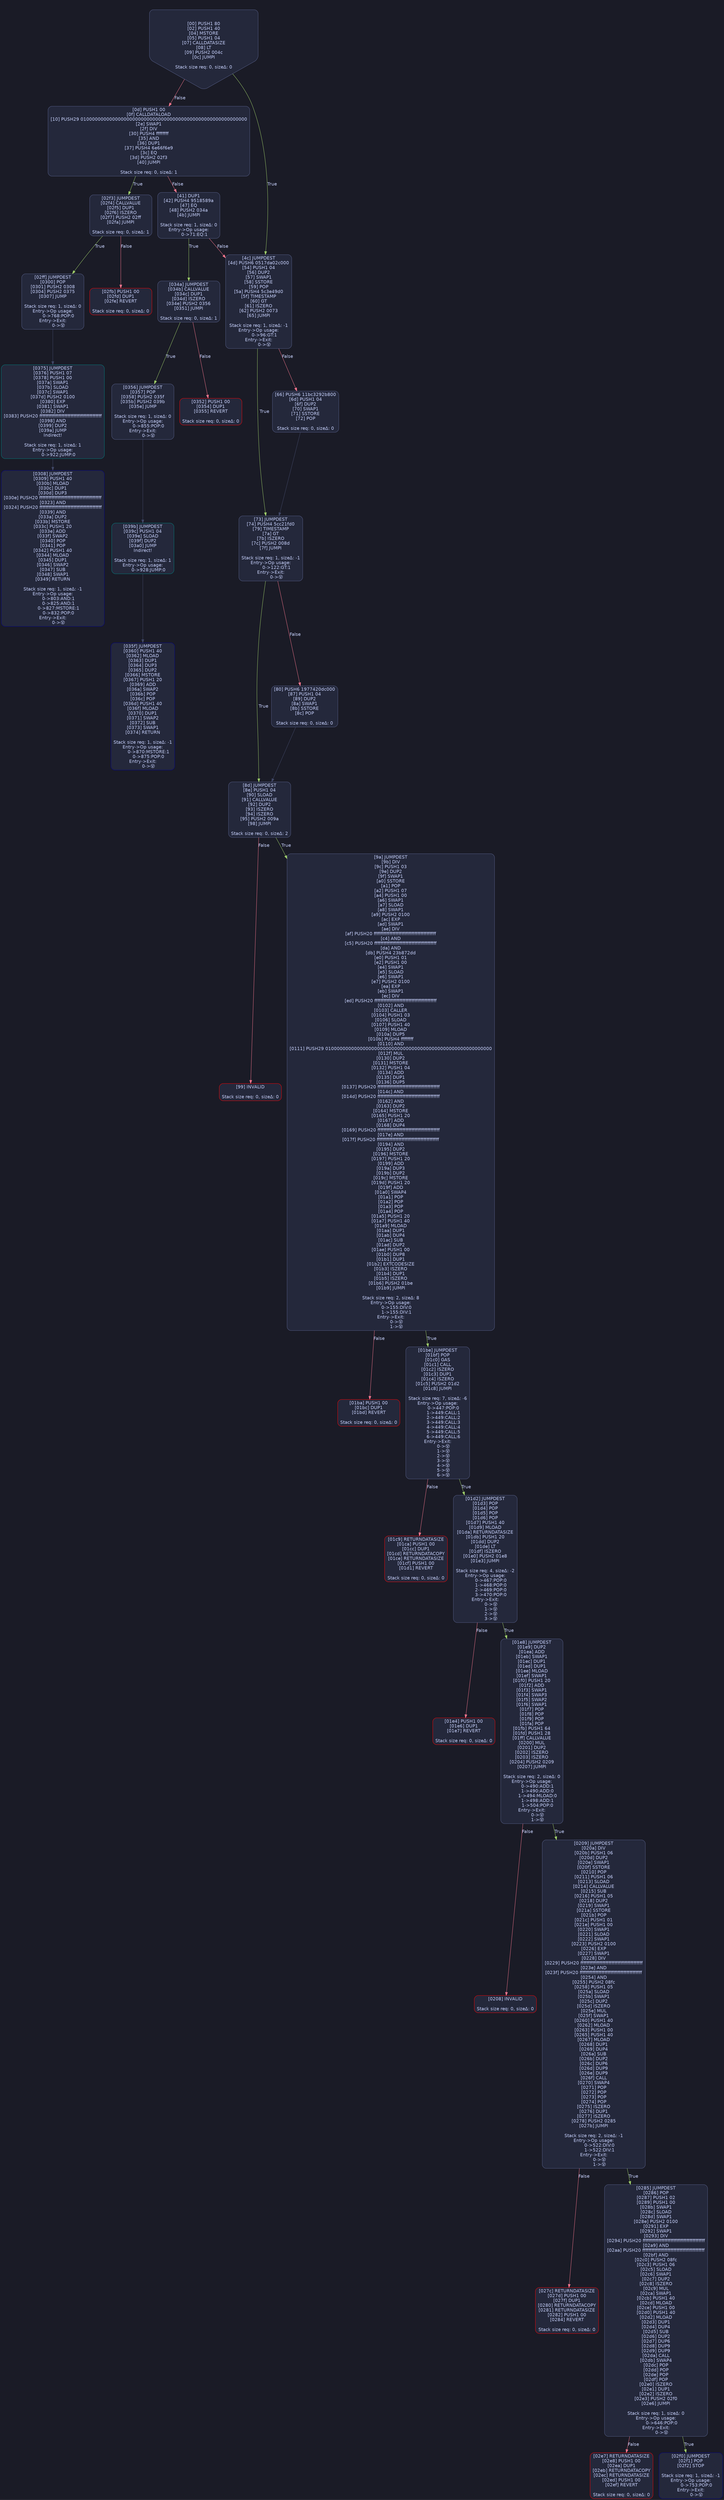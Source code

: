 digraph G {
    node [shape=box, style="filled, rounded", color="#565f89", fontcolor="#c0caf5", fontname="Helvetica", fillcolor="#24283b"];
    edge [color="#414868", fontcolor="#c0caf5", fontname="Helvetica"];
    bgcolor="#1a1b26";
    0 [ label = "[00] PUSH1 80
[02] PUSH1 40
[04] MSTORE
[05] PUSH1 04
[07] CALLDATASIZE
[08] LT
[09] PUSH2 004c
[0c] JUMPI

Stack size req: 0, sizeΔ: 0
" shape = invhouse]
    1 [ label = "[0d] PUSH1 00
[0f] CALLDATALOAD
[10] PUSH29 0100000000000000000000000000000000000000000000000000000000
[2e] SWAP1
[2f] DIV
[30] PUSH4 ffffffff
[35] AND
[36] DUP1
[37] PUSH4 6e66f6e9
[3c] EQ
[3d] PUSH2 02f3
[40] JUMPI

Stack size req: 0, sizeΔ: 1
"]
    2 [ label = "[41] DUP1
[42] PUSH4 9518589a
[47] EQ
[48] PUSH2 034a
[4b] JUMPI

Stack size req: 1, sizeΔ: 0
Entry->Op usage:
	0->71:EQ:1
"]
    3 [ label = "[4c] JUMPDEST
[4d] PUSH6 0517da02c000
[54] PUSH1 04
[56] DUP2
[57] SWAP1
[58] SSTORE
[59] POP
[5a] PUSH4 5c3e49d0
[5f] TIMESTAMP
[60] GT
[61] ISZERO
[62] PUSH2 0073
[65] JUMPI

Stack size req: 1, sizeΔ: -1
Entry->Op usage:
	0->96:GT:1
Entry->Exit:
	0->😵
"]
    4 [ label = "[66] PUSH6 11bc3292b800
[6d] PUSH1 04
[6f] DUP2
[70] SWAP1
[71] SSTORE
[72] POP

Stack size req: 0, sizeΔ: 0
"]
    5 [ label = "[73] JUMPDEST
[74] PUSH4 5cc21fd0
[79] TIMESTAMP
[7a] GT
[7b] ISZERO
[7c] PUSH2 008d
[7f] JUMPI

Stack size req: 1, sizeΔ: -1
Entry->Op usage:
	0->122:GT:1
Entry->Exit:
	0->😵
"]
    6 [ label = "[80] PUSH6 1977420dc000
[87] PUSH1 04
[89] DUP2
[8a] SWAP1
[8b] SSTORE
[8c] POP

Stack size req: 0, sizeΔ: 0
"]
    7 [ label = "[8d] JUMPDEST
[8e] PUSH1 04
[90] SLOAD
[91] CALLVALUE
[92] DUP2
[93] ISZERO
[94] ISZERO
[95] PUSH2 009a
[98] JUMPI

Stack size req: 0, sizeΔ: 2
"]
    8 [ label = "[99] INVALID

Stack size req: 0, sizeΔ: 0
" color = "red"]
    9 [ label = "[9a] JUMPDEST
[9b] DIV
[9c] PUSH1 03
[9e] DUP2
[9f] SWAP1
[a0] SSTORE
[a1] POP
[a2] PUSH1 07
[a4] PUSH1 00
[a6] SWAP1
[a7] SLOAD
[a8] SWAP1
[a9] PUSH2 0100
[ac] EXP
[ad] SWAP1
[ae] DIV
[af] PUSH20 ffffffffffffffffffffffffffffffffffffffff
[c4] AND
[c5] PUSH20 ffffffffffffffffffffffffffffffffffffffff
[da] AND
[db] PUSH4 23b872dd
[e0] PUSH1 01
[e2] PUSH1 00
[e4] SWAP1
[e5] SLOAD
[e6] SWAP1
[e7] PUSH2 0100
[ea] EXP
[eb] SWAP1
[ec] DIV
[ed] PUSH20 ffffffffffffffffffffffffffffffffffffffff
[0102] AND
[0103] CALLER
[0104] PUSH1 03
[0106] SLOAD
[0107] PUSH1 40
[0109] MLOAD
[010a] DUP5
[010b] PUSH4 ffffffff
[0110] AND
[0111] PUSH29 0100000000000000000000000000000000000000000000000000000000
[012f] MUL
[0130] DUP2
[0131] MSTORE
[0132] PUSH1 04
[0134] ADD
[0135] DUP1
[0136] DUP5
[0137] PUSH20 ffffffffffffffffffffffffffffffffffffffff
[014c] AND
[014d] PUSH20 ffffffffffffffffffffffffffffffffffffffff
[0162] AND
[0163] DUP2
[0164] MSTORE
[0165] PUSH1 20
[0167] ADD
[0168] DUP4
[0169] PUSH20 ffffffffffffffffffffffffffffffffffffffff
[017e] AND
[017f] PUSH20 ffffffffffffffffffffffffffffffffffffffff
[0194] AND
[0195] DUP2
[0196] MSTORE
[0197] PUSH1 20
[0199] ADD
[019a] DUP3
[019b] DUP2
[019c] MSTORE
[019d] PUSH1 20
[019f] ADD
[01a0] SWAP4
[01a1] POP
[01a2] POP
[01a3] POP
[01a4] POP
[01a5] PUSH1 20
[01a7] PUSH1 40
[01a9] MLOAD
[01aa] DUP1
[01ab] DUP4
[01ac] SUB
[01ad] DUP2
[01ae] PUSH1 00
[01b0] DUP8
[01b1] DUP1
[01b2] EXTCODESIZE
[01b3] ISZERO
[01b4] DUP1
[01b5] ISZERO
[01b6] PUSH2 01be
[01b9] JUMPI

Stack size req: 2, sizeΔ: 8
Entry->Op usage:
	0->155:DIV:0
	1->155:DIV:1
Entry->Exit:
	0->😵
	1->😵
"]
    10 [ label = "[01ba] PUSH1 00
[01bc] DUP1
[01bd] REVERT

Stack size req: 0, sizeΔ: 0
" color = "red"]
    11 [ label = "[01be] JUMPDEST
[01bf] POP
[01c0] GAS
[01c1] CALL
[01c2] ISZERO
[01c3] DUP1
[01c4] ISZERO
[01c5] PUSH2 01d2
[01c8] JUMPI

Stack size req: 7, sizeΔ: -6
Entry->Op usage:
	0->447:POP:0
	1->449:CALL:1
	2->449:CALL:2
	3->449:CALL:3
	4->449:CALL:4
	5->449:CALL:5
	6->449:CALL:6
Entry->Exit:
	0->😵
	1->😵
	2->😵
	3->😵
	4->😵
	5->😵
	6->😵
"]
    12 [ label = "[01c9] RETURNDATASIZE
[01ca] PUSH1 00
[01cc] DUP1
[01cd] RETURNDATACOPY
[01ce] RETURNDATASIZE
[01cf] PUSH1 00
[01d1] REVERT

Stack size req: 0, sizeΔ: 0
" color = "red"]
    13 [ label = "[01d2] JUMPDEST
[01d3] POP
[01d4] POP
[01d5] POP
[01d6] POP
[01d7] PUSH1 40
[01d9] MLOAD
[01da] RETURNDATASIZE
[01db] PUSH1 20
[01dd] DUP2
[01de] LT
[01df] ISZERO
[01e0] PUSH2 01e8
[01e3] JUMPI

Stack size req: 4, sizeΔ: -2
Entry->Op usage:
	0->467:POP:0
	1->468:POP:0
	2->469:POP:0
	3->470:POP:0
Entry->Exit:
	0->😵
	1->😵
	2->😵
	3->😵
"]
    14 [ label = "[01e4] PUSH1 00
[01e6] DUP1
[01e7] REVERT

Stack size req: 0, sizeΔ: 0
" color = "red"]
    15 [ label = "[01e8] JUMPDEST
[01e9] DUP2
[01ea] ADD
[01eb] SWAP1
[01ec] DUP1
[01ed] DUP1
[01ee] MLOAD
[01ef] SWAP1
[01f0] PUSH1 20
[01f2] ADD
[01f3] SWAP1
[01f4] SWAP3
[01f5] SWAP2
[01f6] SWAP1
[01f7] POP
[01f8] POP
[01f9] POP
[01fa] POP
[01fb] PUSH1 64
[01fd] PUSH1 28
[01ff] CALLVALUE
[0200] MUL
[0201] DUP2
[0202] ISZERO
[0203] ISZERO
[0204] PUSH2 0209
[0207] JUMPI

Stack size req: 2, sizeΔ: 0
Entry->Op usage:
	0->490:ADD:1
	1->490:ADD:0
	1->494:MLOAD:0
	1->498:ADD:1
	1->504:POP:0
Entry->Exit:
	0->😵
	1->😵
"]
    16 [ label = "[0208] INVALID

Stack size req: 0, sizeΔ: 0
" color = "red"]
    17 [ label = "[0209] JUMPDEST
[020a] DIV
[020b] PUSH1 06
[020d] DUP2
[020e] SWAP1
[020f] SSTORE
[0210] POP
[0211] PUSH1 06
[0213] SLOAD
[0214] CALLVALUE
[0215] SUB
[0216] PUSH1 05
[0218] DUP2
[0219] SWAP1
[021a] SSTORE
[021b] POP
[021c] PUSH1 01
[021e] PUSH1 00
[0220] SWAP1
[0221] SLOAD
[0222] SWAP1
[0223] PUSH2 0100
[0226] EXP
[0227] SWAP1
[0228] DIV
[0229] PUSH20 ffffffffffffffffffffffffffffffffffffffff
[023e] AND
[023f] PUSH20 ffffffffffffffffffffffffffffffffffffffff
[0254] AND
[0255] PUSH2 08fc
[0258] PUSH1 05
[025a] SLOAD
[025b] SWAP1
[025c] DUP2
[025d] ISZERO
[025e] MUL
[025f] SWAP1
[0260] PUSH1 40
[0262] MLOAD
[0263] PUSH1 00
[0265] PUSH1 40
[0267] MLOAD
[0268] DUP1
[0269] DUP4
[026a] SUB
[026b] DUP2
[026c] DUP6
[026d] DUP9
[026e] DUP9
[026f] CALL
[0270] SWAP4
[0271] POP
[0272] POP
[0273] POP
[0274] POP
[0275] ISZERO
[0276] DUP1
[0277] ISZERO
[0278] PUSH2 0285
[027b] JUMPI

Stack size req: 2, sizeΔ: -1
Entry->Op usage:
	0->522:DIV:0
	1->522:DIV:1
Entry->Exit:
	0->😵
	1->😵
"]
    18 [ label = "[027c] RETURNDATASIZE
[027d] PUSH1 00
[027f] DUP1
[0280] RETURNDATACOPY
[0281] RETURNDATASIZE
[0282] PUSH1 00
[0284] REVERT

Stack size req: 0, sizeΔ: 0
" color = "red"]
    19 [ label = "[0285] JUMPDEST
[0286] POP
[0287] PUSH1 02
[0289] PUSH1 00
[028b] SWAP1
[028c] SLOAD
[028d] SWAP1
[028e] PUSH2 0100
[0291] EXP
[0292] SWAP1
[0293] DIV
[0294] PUSH20 ffffffffffffffffffffffffffffffffffffffff
[02a9] AND
[02aa] PUSH20 ffffffffffffffffffffffffffffffffffffffff
[02bf] AND
[02c0] PUSH2 08fc
[02c3] PUSH1 06
[02c5] SLOAD
[02c6] SWAP1
[02c7] DUP2
[02c8] ISZERO
[02c9] MUL
[02ca] SWAP1
[02cb] PUSH1 40
[02cd] MLOAD
[02ce] PUSH1 00
[02d0] PUSH1 40
[02d2] MLOAD
[02d3] DUP1
[02d4] DUP4
[02d5] SUB
[02d6] DUP2
[02d7] DUP6
[02d8] DUP9
[02d9] DUP9
[02da] CALL
[02db] SWAP4
[02dc] POP
[02dd] POP
[02de] POP
[02df] POP
[02e0] ISZERO
[02e1] DUP1
[02e2] ISZERO
[02e3] PUSH2 02f0
[02e6] JUMPI

Stack size req: 1, sizeΔ: 0
Entry->Op usage:
	0->646:POP:0
Entry->Exit:
	0->😵
"]
    20 [ label = "[02e7] RETURNDATASIZE
[02e8] PUSH1 00
[02ea] DUP1
[02eb] RETURNDATACOPY
[02ec] RETURNDATASIZE
[02ed] PUSH1 00
[02ef] REVERT

Stack size req: 0, sizeΔ: 0
" color = "red"]
    21 [ label = "[02f0] JUMPDEST
[02f1] POP
[02f2] STOP

Stack size req: 1, sizeΔ: -1
Entry->Op usage:
	0->753:POP:0
Entry->Exit:
	0->😵
" color = "darkblue"]
    22 [ label = "[02f3] JUMPDEST
[02f4] CALLVALUE
[02f5] DUP1
[02f6] ISZERO
[02f7] PUSH2 02ff
[02fa] JUMPI

Stack size req: 0, sizeΔ: 1
"]
    23 [ label = "[02fb] PUSH1 00
[02fd] DUP1
[02fe] REVERT

Stack size req: 0, sizeΔ: 0
" color = "red"]
    24 [ label = "[02ff] JUMPDEST
[0300] POP
[0301] PUSH2 0308
[0304] PUSH2 0375
[0307] JUMP

Stack size req: 1, sizeΔ: 0
Entry->Op usage:
	0->768:POP:0
Entry->Exit:
	0->😵
"]
    25 [ label = "[0308] JUMPDEST
[0309] PUSH1 40
[030b] MLOAD
[030c] DUP1
[030d] DUP3
[030e] PUSH20 ffffffffffffffffffffffffffffffffffffffff
[0323] AND
[0324] PUSH20 ffffffffffffffffffffffffffffffffffffffff
[0339] AND
[033a] DUP2
[033b] MSTORE
[033c] PUSH1 20
[033e] ADD
[033f] SWAP2
[0340] POP
[0341] POP
[0342] PUSH1 40
[0344] MLOAD
[0345] DUP1
[0346] SWAP2
[0347] SUB
[0348] SWAP1
[0349] RETURN

Stack size req: 1, sizeΔ: -1
Entry->Op usage:
	0->803:AND:1
	0->825:AND:1
	0->827:MSTORE:1
	0->832:POP:0
Entry->Exit:
	0->😵
" color = "darkblue"]
    26 [ label = "[034a] JUMPDEST
[034b] CALLVALUE
[034c] DUP1
[034d] ISZERO
[034e] PUSH2 0356
[0351] JUMPI

Stack size req: 0, sizeΔ: 1
"]
    27 [ label = "[0352] PUSH1 00
[0354] DUP1
[0355] REVERT

Stack size req: 0, sizeΔ: 0
" color = "red"]
    28 [ label = "[0356] JUMPDEST
[0357] POP
[0358] PUSH2 035f
[035b] PUSH2 039b
[035e] JUMP

Stack size req: 1, sizeΔ: 0
Entry->Op usage:
	0->855:POP:0
Entry->Exit:
	0->😵
"]
    29 [ label = "[035f] JUMPDEST
[0360] PUSH1 40
[0362] MLOAD
[0363] DUP1
[0364] DUP3
[0365] DUP2
[0366] MSTORE
[0367] PUSH1 20
[0369] ADD
[036a] SWAP2
[036b] POP
[036c] POP
[036d] PUSH1 40
[036f] MLOAD
[0370] DUP1
[0371] SWAP2
[0372] SUB
[0373] SWAP1
[0374] RETURN

Stack size req: 1, sizeΔ: -1
Entry->Op usage:
	0->870:MSTORE:1
	0->875:POP:0
Entry->Exit:
	0->😵
" color = "darkblue"]
    30 [ label = "[0375] JUMPDEST
[0376] PUSH1 07
[0378] PUSH1 00
[037a] SWAP1
[037b] SLOAD
[037c] SWAP1
[037d] PUSH2 0100
[0380] EXP
[0381] SWAP1
[0382] DIV
[0383] PUSH20 ffffffffffffffffffffffffffffffffffffffff
[0398] AND
[0399] DUP2
[039a] JUMP
Indirect!

Stack size req: 1, sizeΔ: 1
Entry->Op usage:
	0->922:JUMP:0
" color = "teal"]
    31 [ label = "[039b] JUMPDEST
[039c] PUSH1 04
[039e] SLOAD
[039f] DUP2
[03a0] JUMP
Indirect!

Stack size req: 1, sizeΔ: 1
Entry->Op usage:
	0->928:JUMP:0
" color = "teal"]
    0 -> 1 [ label = "False" color = "#f7768e"]
    0 -> 3 [ label = "True" color = "#9ece6a"]
    1 -> 2 [ label = "False" color = "#f7768e"]
    1 -> 22 [ label = "True" color = "#9ece6a"]
    2 -> 3 [ label = "False" color = "#f7768e"]
    2 -> 26 [ label = "True" color = "#9ece6a"]
    3 -> 4 [ label = "False" color = "#f7768e"]
    3 -> 5 [ label = "True" color = "#9ece6a"]
    4 -> 5 [ ]
    5 -> 6 [ label = "False" color = "#f7768e"]
    5 -> 7 [ label = "True" color = "#9ece6a"]
    6 -> 7 [ ]
    7 -> 8 [ label = "False" color = "#f7768e"]
    7 -> 9 [ label = "True" color = "#9ece6a"]
    9 -> 10 [ label = "False" color = "#f7768e"]
    9 -> 11 [ label = "True" color = "#9ece6a"]
    11 -> 12 [ label = "False" color = "#f7768e"]
    11 -> 13 [ label = "True" color = "#9ece6a"]
    13 -> 14 [ label = "False" color = "#f7768e"]
    13 -> 15 [ label = "True" color = "#9ece6a"]
    15 -> 16 [ label = "False" color = "#f7768e"]
    15 -> 17 [ label = "True" color = "#9ece6a"]
    17 -> 18 [ label = "False" color = "#f7768e"]
    17 -> 19 [ label = "True" color = "#9ece6a"]
    19 -> 20 [ label = "False" color = "#f7768e"]
    19 -> 21 [ label = "True" color = "#9ece6a"]
    22 -> 23 [ label = "False" color = "#f7768e"]
    22 -> 24 [ label = "True" color = "#9ece6a"]
    24 -> 30 [ ]
    26 -> 27 [ label = "False" color = "#f7768e"]
    26 -> 28 [ label = "True" color = "#9ece6a"]
    28 -> 31 [ ]
    30 -> 25 [ ]
    31 -> 29 [ ]

}
